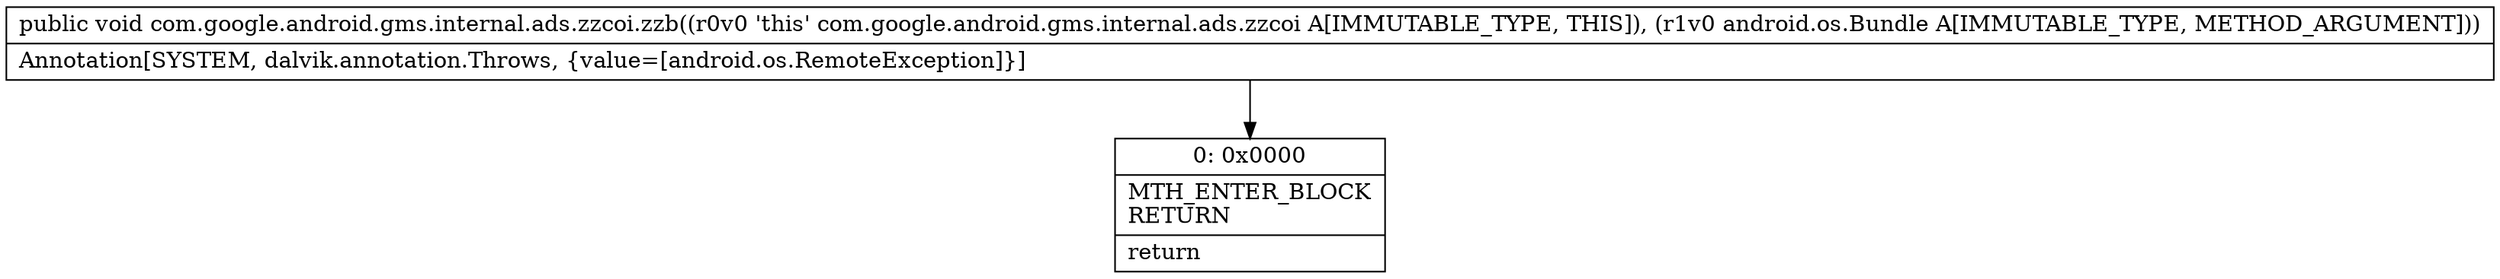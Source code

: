 digraph "CFG forcom.google.android.gms.internal.ads.zzcoi.zzb(Landroid\/os\/Bundle;)V" {
Node_0 [shape=record,label="{0\:\ 0x0000|MTH_ENTER_BLOCK\lRETURN\l|return\l}"];
MethodNode[shape=record,label="{public void com.google.android.gms.internal.ads.zzcoi.zzb((r0v0 'this' com.google.android.gms.internal.ads.zzcoi A[IMMUTABLE_TYPE, THIS]), (r1v0 android.os.Bundle A[IMMUTABLE_TYPE, METHOD_ARGUMENT]))  | Annotation[SYSTEM, dalvik.annotation.Throws, \{value=[android.os.RemoteException]\}]\l}"];
MethodNode -> Node_0;
}

